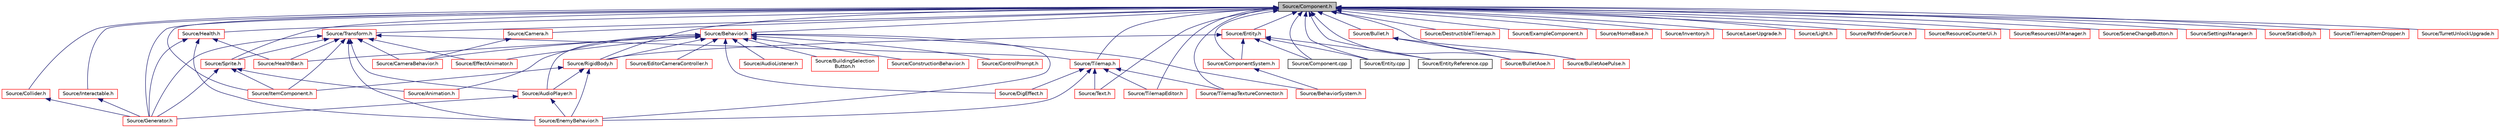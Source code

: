digraph "Source/Component.h"
{
 // LATEX_PDF_SIZE
  edge [fontname="Helvetica",fontsize="10",labelfontname="Helvetica",labelfontsize="10"];
  node [fontname="Helvetica",fontsize="10",shape=record];
  Node1 [label="Source/Component.h",height=0.2,width=0.4,color="black", fillcolor="grey75", style="filled", fontcolor="black",tooltip="Virtual component header."];
  Node1 -> Node2 [dir="back",color="midnightblue",fontsize="10",style="solid",fontname="Helvetica"];
  Node2 [label="Source/Behavior.h",height=0.2,width=0.4,color="red", fillcolor="white", style="filled",URL="$Behavior_8h.html",tooltip="Virtual behavior component header."];
  Node2 -> Node3 [dir="back",color="midnightblue",fontsize="10",style="solid",fontname="Helvetica"];
  Node3 [label="Source/Animation.h",height=0.2,width=0.4,color="red", fillcolor="white", style="filled",URL="$Animation_8h.html",tooltip="animation component class"];
  Node2 -> Node12 [dir="back",color="midnightblue",fontsize="10",style="solid",fontname="Helvetica"];
  Node12 [label="Source/AudioListener.h",height=0.2,width=0.4,color="red", fillcolor="white", style="filled",URL="$AudioListener_8h.html",tooltip="Component that picks up spatial audio."];
  Node2 -> Node15 [dir="back",color="midnightblue",fontsize="10",style="solid",fontname="Helvetica"];
  Node15 [label="Source/AudioPlayer.h",height=0.2,width=0.4,color="red", fillcolor="white", style="filled",URL="$AudioPlayer_8h.html",tooltip="Component that plays audio."];
  Node15 -> Node18 [dir="back",color="midnightblue",fontsize="10",style="solid",fontname="Helvetica"];
  Node18 [label="Source/EnemyBehavior.h",height=0.2,width=0.4,color="red", fillcolor="white", style="filled",URL="$EnemyBehavior_8h_source.html",tooltip=" "];
  Node15 -> Node20 [dir="back",color="midnightblue",fontsize="10",style="solid",fontname="Helvetica"];
  Node20 [label="Source/Generator.h",height=0.2,width=0.4,color="red", fillcolor="white", style="filled",URL="$Generator_8h_source.html",tooltip=" "];
  Node2 -> Node24 [dir="back",color="midnightblue",fontsize="10",style="solid",fontname="Helvetica"];
  Node24 [label="Source/BehaviorSystem.h",height=0.2,width=0.4,color="red", fillcolor="white", style="filled",URL="$BehaviorSystem_8h.html",tooltip="System that keeps track of and updates a specific kind of Behavior."];
  Node2 -> Node40 [dir="back",color="midnightblue",fontsize="10",style="solid",fontname="Helvetica"];
  Node40 [label="Source/BuildingSelection\lButton.h",height=0.2,width=0.4,color="red", fillcolor="white", style="filled",URL="$BuildingSelectionButton_8h.html",tooltip="button that selects which building the ConstructionManager should place"];
  Node2 -> Node41 [dir="back",color="midnightblue",fontsize="10",style="solid",fontname="Helvetica"];
  Node41 [label="Source/CameraBehavior.h",height=0.2,width=0.4,color="red", fillcolor="white", style="filled",URL="$CameraBehavior_8h_source.html",tooltip=" "];
  Node2 -> Node42 [dir="back",color="midnightblue",fontsize="10",style="solid",fontname="Helvetica"];
  Node42 [label="Source/ConstructionBehavior.h",height=0.2,width=0.4,color="red", fillcolor="white", style="filled",URL="$ConstructionBehavior_8h.html",tooltip="handles the construction of towers and modification of terrain"];
  Node2 -> Node43 [dir="back",color="midnightblue",fontsize="10",style="solid",fontname="Helvetica"];
  Node43 [label="Source/ControlPrompt.h",height=0.2,width=0.4,color="red", fillcolor="white", style="filled",URL="$ControlPrompt_8h.html",tooltip="Displays a control prompt for an ActionReference."];
  Node2 -> Node44 [dir="back",color="midnightblue",fontsize="10",style="solid",fontname="Helvetica"];
  Node44 [label="Source/DigEffect.h",height=0.2,width=0.4,color="red", fillcolor="white", style="filled",URL="$DigEffect_8h_source.html",tooltip=" "];
  Node2 -> Node45 [dir="back",color="midnightblue",fontsize="10",style="solid",fontname="Helvetica"];
  Node45 [label="Source/EditorCameraController.h",height=0.2,width=0.4,color="red", fillcolor="white", style="filled",URL="$EditorCameraController_8h.html",tooltip="controls the camera while in the editor"];
  Node2 -> Node46 [dir="back",color="midnightblue",fontsize="10",style="solid",fontname="Helvetica"];
  Node46 [label="Source/EffectAnimator.h",height=0.2,width=0.4,color="red", fillcolor="white", style="filled",URL="$EffectAnimator_8h.html",tooltip="Component that animates a Transform's matrix."];
  Node2 -> Node18 [dir="back",color="midnightblue",fontsize="10",style="solid",fontname="Helvetica"];
  Node2 -> Node47 [dir="back",color="midnightblue",fontsize="10",style="solid",fontname="Helvetica"];
  Node47 [label="Source/HealthBar.h",height=0.2,width=0.4,color="red", fillcolor="white", style="filled",URL="$HealthBar_8h.html",tooltip="health bar UI that displays offset from an Entity with a Health component"];
  Node2 -> Node56 [dir="back",color="midnightblue",fontsize="10",style="solid",fontname="Helvetica"];
  Node56 [label="Source/RigidBody.h",height=0.2,width=0.4,color="red", fillcolor="white", style="filled",URL="$RigidBody_8h_source.html",tooltip=" "];
  Node56 -> Node15 [dir="back",color="midnightblue",fontsize="10",style="solid",fontname="Helvetica"];
  Node56 -> Node18 [dir="back",color="midnightblue",fontsize="10",style="solid",fontname="Helvetica"];
  Node56 -> Node70 [dir="back",color="midnightblue",fontsize="10",style="solid",fontname="Helvetica"];
  Node70 [label="Source/ItemComponent.h",height=0.2,width=0.4,color="red", fillcolor="white", style="filled",URL="$ItemComponent_8h.html",tooltip="Item in the world that can be picked up."];
  Node1 -> Node75 [dir="back",color="midnightblue",fontsize="10",style="solid",fontname="Helvetica"];
  Node75 [label="Source/Bullet.h",height=0.2,width=0.4,color="red", fillcolor="white", style="filled",URL="$Bullet_8h_source.html",tooltip=" "];
  Node75 -> Node76 [dir="back",color="midnightblue",fontsize="10",style="solid",fontname="Helvetica"];
  Node76 [label="Source/BulletAoe.h",height=0.2,width=0.4,color="red", fillcolor="white", style="filled",URL="$BulletAoe_8h_source.html",tooltip=" "];
  Node75 -> Node77 [dir="back",color="midnightblue",fontsize="10",style="solid",fontname="Helvetica"];
  Node77 [label="Source/BulletAoePulse.h",height=0.2,width=0.4,color="red", fillcolor="white", style="filled",URL="$BulletAoePulse_8h_source.html",tooltip=" "];
  Node1 -> Node76 [dir="back",color="midnightblue",fontsize="10",style="solid",fontname="Helvetica"];
  Node1 -> Node77 [dir="back",color="midnightblue",fontsize="10",style="solid",fontname="Helvetica"];
  Node1 -> Node78 [dir="back",color="midnightblue",fontsize="10",style="solid",fontname="Helvetica"];
  Node78 [label="Source/Camera.h",height=0.2,width=0.4,color="red", fillcolor="white", style="filled",URL="$Camera_8h.html",tooltip="Camera component for rendering."];
  Node78 -> Node41 [dir="back",color="midnightblue",fontsize="10",style="solid",fontname="Helvetica"];
  Node1 -> Node89 [dir="back",color="midnightblue",fontsize="10",style="solid",fontname="Helvetica"];
  Node89 [label="Source/Collider.h",height=0.2,width=0.4,color="red", fillcolor="white", style="filled",URL="$Collider_8h.html",tooltip="Base component for detecting collisions."];
  Node89 -> Node20 [dir="back",color="midnightblue",fontsize="10",style="solid",fontname="Helvetica"];
  Node1 -> Node92 [dir="back",color="midnightblue",fontsize="10",style="solid",fontname="Helvetica"];
  Node92 [label="Source/Component.cpp",height=0.2,width=0.4,color="black", fillcolor="white", style="filled",URL="$Component_8cpp.html",tooltip="Virtual component header."];
  Node1 -> Node93 [dir="back",color="midnightblue",fontsize="10",style="solid",fontname="Helvetica"];
  Node93 [label="Source/ComponentSystem.h",height=0.2,width=0.4,color="red", fillcolor="white", style="filled",URL="$ComponentSystem_8h.html",tooltip="System that keeps track of a specific kind of Component."];
  Node93 -> Node24 [dir="back",color="midnightblue",fontsize="10",style="solid",fontname="Helvetica"];
  Node1 -> Node101 [dir="back",color="midnightblue",fontsize="10",style="solid",fontname="Helvetica"];
  Node101 [label="Source/DestructibleTilemap.h",height=0.2,width=0.4,color="red", fillcolor="white", style="filled",URL="$DestructibleTilemap_8h.html",tooltip="Component responsible for handling the breaking of tiles with varrying strengths."];
  Node1 -> Node97 [dir="back",color="midnightblue",fontsize="10",style="solid",fontname="Helvetica"];
  Node97 [label="Source/Entity.cpp",height=0.2,width=0.4,color="black", fillcolor="white", style="filled",URL="$Entity_8cpp.html",tooltip="Function definitions for the Entity class."];
  Node1 -> Node102 [dir="back",color="midnightblue",fontsize="10",style="solid",fontname="Helvetica"];
  Node102 [label="Source/Entity.h",height=0.2,width=0.4,color="red", fillcolor="white", style="filled",URL="$Entity_8h.html",tooltip="Entity class which holds Components."];
  Node102 -> Node92 [dir="back",color="midnightblue",fontsize="10",style="solid",fontname="Helvetica"];
  Node102 -> Node93 [dir="back",color="midnightblue",fontsize="10",style="solid",fontname="Helvetica"];
  Node102 -> Node97 [dir="back",color="midnightblue",fontsize="10",style="solid",fontname="Helvetica"];
  Node102 -> Node131 [dir="back",color="midnightblue",fontsize="10",style="solid",fontname="Helvetica"];
  Node131 [label="Source/EntityReference.cpp",height=0.2,width=0.4,color="black", fillcolor="white", style="filled",URL="$EntityReference_8cpp.html",tooltip="a reference to an Entity in the scene"];
  Node102 -> Node56 [dir="back",color="midnightblue",fontsize="10",style="solid",fontname="Helvetica"];
  Node1 -> Node131 [dir="back",color="midnightblue",fontsize="10",style="solid",fontname="Helvetica"];
  Node1 -> Node138 [dir="back",color="midnightblue",fontsize="10",style="solid",fontname="Helvetica"];
  Node138 [label="Source/ExampleComponent.h",height=0.2,width=0.4,color="red", fillcolor="white", style="filled",URL="$ExampleComponent_8h.html",tooltip="DESCRIPTION HERE."];
  Node1 -> Node20 [dir="back",color="midnightblue",fontsize="10",style="solid",fontname="Helvetica"];
  Node1 -> Node140 [dir="back",color="midnightblue",fontsize="10",style="solid",fontname="Helvetica"];
  Node140 [label="Source/Health.h",height=0.2,width=0.4,color="red", fillcolor="white", style="filled",URL="$Health_8h_source.html",tooltip=" "];
  Node140 -> Node18 [dir="back",color="midnightblue",fontsize="10",style="solid",fontname="Helvetica"];
  Node140 -> Node20 [dir="back",color="midnightblue",fontsize="10",style="solid",fontname="Helvetica"];
  Node140 -> Node47 [dir="back",color="midnightblue",fontsize="10",style="solid",fontname="Helvetica"];
  Node1 -> Node141 [dir="back",color="midnightblue",fontsize="10",style="solid",fontname="Helvetica"];
  Node141 [label="Source/HomeBase.h",height=0.2,width=0.4,color="red", fillcolor="white", style="filled",URL="$HomeBase_8h_source.html",tooltip=" "];
  Node1 -> Node142 [dir="back",color="midnightblue",fontsize="10",style="solid",fontname="Helvetica"];
  Node142 [label="Source/Interactable.h",height=0.2,width=0.4,color="red", fillcolor="white", style="filled",URL="$Interactable_8h.html",tooltip="Component which can be interacted with by pressing a button when nearby."];
  Node142 -> Node20 [dir="back",color="midnightblue",fontsize="10",style="solid",fontname="Helvetica"];
  Node1 -> Node143 [dir="back",color="midnightblue",fontsize="10",style="solid",fontname="Helvetica"];
  Node143 [label="Source/Inventory.h",height=0.2,width=0.4,color="red", fillcolor="white", style="filled",URL="$Inventory_8h.html",tooltip="Inventory component that stores items."];
  Node1 -> Node70 [dir="back",color="midnightblue",fontsize="10",style="solid",fontname="Helvetica"];
  Node1 -> Node144 [dir="back",color="midnightblue",fontsize="10",style="solid",fontname="Helvetica"];
  Node144 [label="Source/LaserUpgrade.h",height=0.2,width=0.4,color="red", fillcolor="white", style="filled",URL="$LaserUpgrade_8h.html",tooltip="collectable upgrade to the player's MiningLaser"];
  Node1 -> Node145 [dir="back",color="midnightblue",fontsize="10",style="solid",fontname="Helvetica"];
  Node145 [label="Source/Light.h",height=0.2,width=0.4,color="red", fillcolor="white", style="filled",URL="$Light_8h.html",tooltip="Light source component. It shines."];
  Node1 -> Node146 [dir="back",color="midnightblue",fontsize="10",style="solid",fontname="Helvetica"];
  Node146 [label="Source/PathfinderSource.h",height=0.2,width=0.4,color="red", fillcolor="white", style="filled",URL="$PathfinderSource_8h.html",tooltip="Defines parent entity as the map for pathfinding."];
  Node1 -> Node147 [dir="back",color="midnightblue",fontsize="10",style="solid",fontname="Helvetica"];
  Node147 [label="Source/ResourceCounterUi.h",height=0.2,width=0.4,color="red", fillcolor="white", style="filled",URL="$ResourceCounterUi_8h.html",tooltip="Ui Component that displays a resource sprite and a count."];
  Node1 -> Node107 [dir="back",color="midnightblue",fontsize="10",style="solid",fontname="Helvetica"];
  Node107 [label="Source/ResourcesUiManager.h",height=0.2,width=0.4,color="red", fillcolor="white", style="filled",URL="$ResourcesUiManager_8h.html",tooltip="Component that manages the UI for displaying what resources a player currently has."];
  Node1 -> Node56 [dir="back",color="midnightblue",fontsize="10",style="solid",fontname="Helvetica"];
  Node1 -> Node148 [dir="back",color="midnightblue",fontsize="10",style="solid",fontname="Helvetica"];
  Node148 [label="Source/SceneChangeButton.h",height=0.2,width=0.4,color="red", fillcolor="white", style="filled",URL="$SceneChangeButton_8h.html",tooltip="Component that changes the scene when clicked."];
  Node1 -> Node108 [dir="back",color="midnightblue",fontsize="10",style="solid",fontname="Helvetica"];
  Node108 [label="Source/SettingsManager.h",height=0.2,width=0.4,color="red", fillcolor="white", style="filled",URL="$SettingsManager_8h.html",tooltip="Settings Manager Class."];
  Node1 -> Node109 [dir="back",color="midnightblue",fontsize="10",style="solid",fontname="Helvetica"];
  Node109 [label="Source/Sprite.h",height=0.2,width=0.4,color="red", fillcolor="white", style="filled",URL="$Sprite_8h_source.html",tooltip=" "];
  Node109 -> Node3 [dir="back",color="midnightblue",fontsize="10",style="solid",fontname="Helvetica"];
  Node109 -> Node20 [dir="back",color="midnightblue",fontsize="10",style="solid",fontname="Helvetica"];
  Node109 -> Node70 [dir="back",color="midnightblue",fontsize="10",style="solid",fontname="Helvetica"];
  Node1 -> Node149 [dir="back",color="midnightblue",fontsize="10",style="solid",fontname="Helvetica"];
  Node149 [label="Source/StaticBody.h",height=0.2,width=0.4,color="red", fillcolor="white", style="filled",URL="$StaticBody_8h.html",tooltip="pysics body which can be collided with and does not move"];
  Node1 -> Node135 [dir="back",color="midnightblue",fontsize="10",style="solid",fontname="Helvetica"];
  Node135 [label="Source/Text.h",height=0.2,width=0.4,color="red", fillcolor="white", style="filled",URL="$Text_8h.html",tooltip="Component that makes use of Tilemap to draw text."];
  Node1 -> Node134 [dir="back",color="midnightblue",fontsize="10",style="solid",fontname="Helvetica"];
  Node134 [label="Source/Tilemap.h",height=0.2,width=0.4,color="red", fillcolor="white", style="filled",URL="$Tilemap_8h.html",tooltip="Tilemap component - loads and manages a tilemap array."];
  Node134 -> Node44 [dir="back",color="midnightblue",fontsize="10",style="solid",fontname="Helvetica"];
  Node134 -> Node18 [dir="back",color="midnightblue",fontsize="10",style="solid",fontname="Helvetica"];
  Node134 -> Node135 [dir="back",color="midnightblue",fontsize="10",style="solid",fontname="Helvetica"];
  Node134 -> Node116 [dir="back",color="midnightblue",fontsize="10",style="solid",fontname="Helvetica"];
  Node116 [label="Source/TilemapEditor.h",height=0.2,width=0.4,color="red", fillcolor="white", style="filled",URL="$TilemapEditor_8h.html",tooltip="Component that allows direct editing of a Tilemap."];
  Node134 -> Node137 [dir="back",color="midnightblue",fontsize="10",style="solid",fontname="Helvetica"];
  Node137 [label="Source/TilemapTextureConnector.h",height=0.2,width=0.4,color="red", fillcolor="white", style="filled",URL="$TilemapTextureConnector_8h.html",tooltip="Component that uses a parent 'source' tilemap to update a child tilemap with connected textures."];
  Node1 -> Node116 [dir="back",color="midnightblue",fontsize="10",style="solid",fontname="Helvetica"];
  Node1 -> Node117 [dir="back",color="midnightblue",fontsize="10",style="solid",fontname="Helvetica"];
  Node117 [label="Source/TilemapItemDropper.h",height=0.2,width=0.4,color="red", fillcolor="white", style="filled",URL="$TilemapItemDropper_8h.html",tooltip="Drops an item whenever a tile is broken."];
  Node1 -> Node137 [dir="back",color="midnightblue",fontsize="10",style="solid",fontname="Helvetica"];
  Node1 -> Node151 [dir="back",color="midnightblue",fontsize="10",style="solid",fontname="Helvetica"];
  Node151 [label="Source/Transform.h",height=0.2,width=0.4,color="red", fillcolor="white", style="filled",URL="$Transform_8h.html",tooltip="Transform."];
  Node151 -> Node15 [dir="back",color="midnightblue",fontsize="10",style="solid",fontname="Helvetica"];
  Node151 -> Node41 [dir="back",color="midnightblue",fontsize="10",style="solid",fontname="Helvetica"];
  Node151 -> Node46 [dir="back",color="midnightblue",fontsize="10",style="solid",fontname="Helvetica"];
  Node151 -> Node18 [dir="back",color="midnightblue",fontsize="10",style="solid",fontname="Helvetica"];
  Node151 -> Node20 [dir="back",color="midnightblue",fontsize="10",style="solid",fontname="Helvetica"];
  Node151 -> Node47 [dir="back",color="midnightblue",fontsize="10",style="solid",fontname="Helvetica"];
  Node151 -> Node70 [dir="back",color="midnightblue",fontsize="10",style="solid",fontname="Helvetica"];
  Node151 -> Node109 [dir="back",color="midnightblue",fontsize="10",style="solid",fontname="Helvetica"];
  Node151 -> Node134 [dir="back",color="midnightblue",fontsize="10",style="solid",fontname="Helvetica"];
  Node1 -> Node156 [dir="back",color="midnightblue",fontsize="10",style="solid",fontname="Helvetica"];
  Node156 [label="Source/TurretUnlockUpgrade.h",height=0.2,width=0.4,color="red", fillcolor="white", style="filled",URL="$TurretUnlockUpgrade_8h.html",tooltip="collectable upgrade which unlocks a turret"];
}
